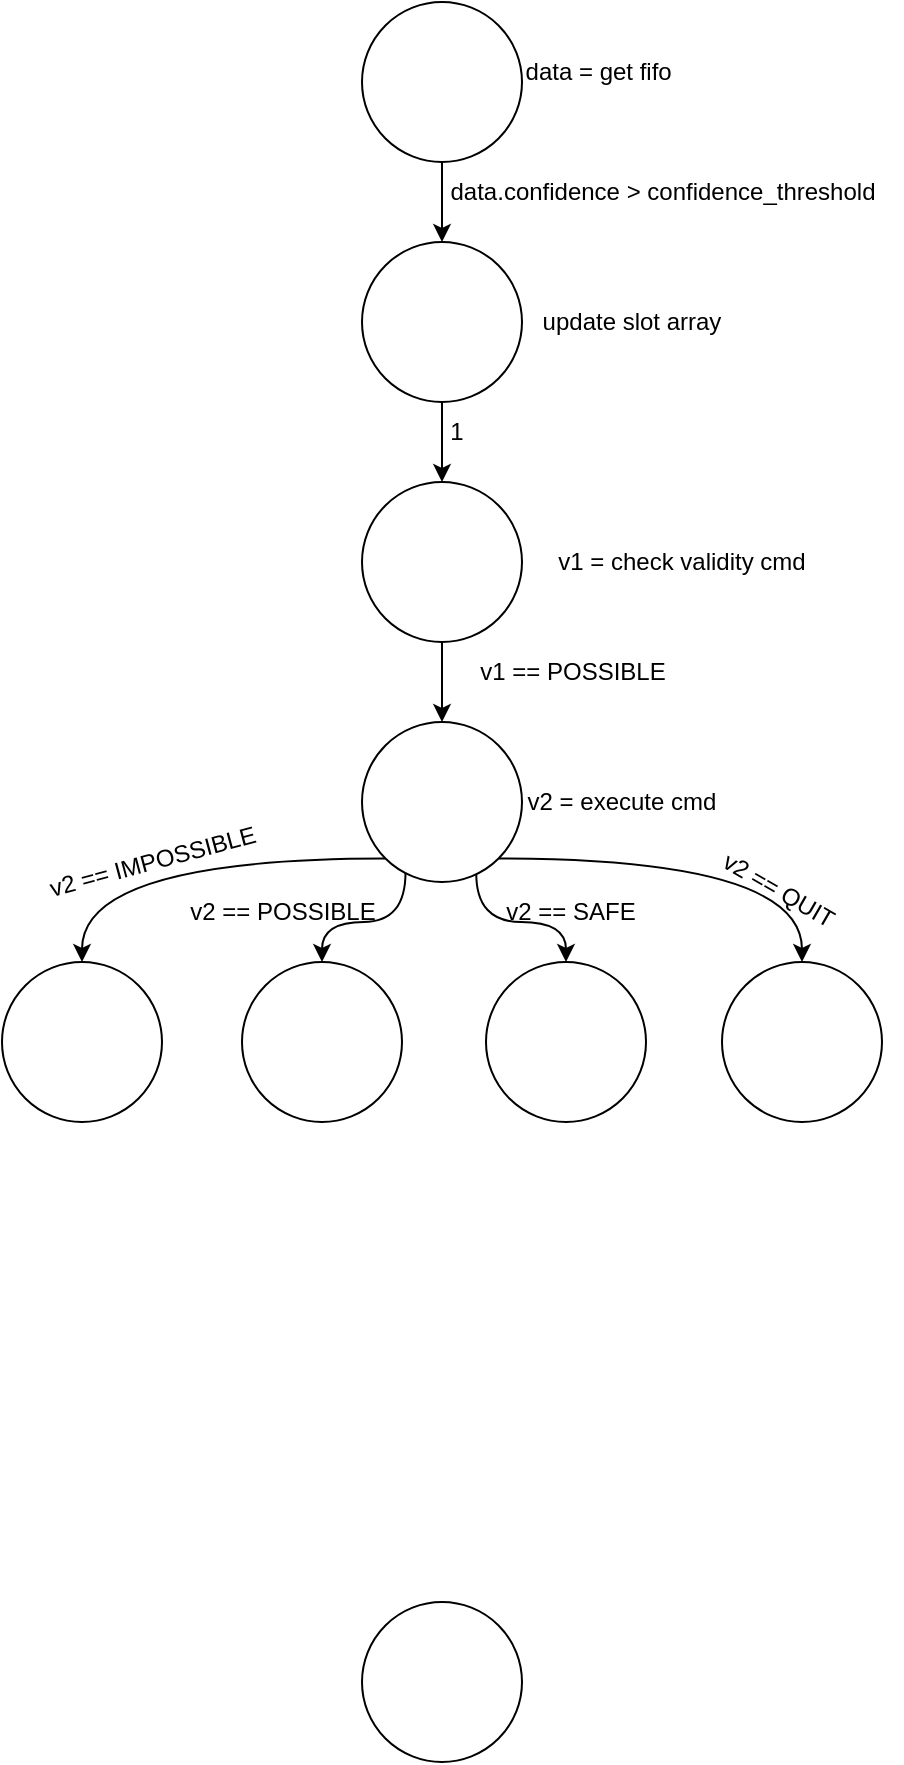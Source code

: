 <mxfile version="22.0.3" type="device">
  <diagram name="Page-1" id="ZY-ziPkChqjTqUsH5kNU">
    <mxGraphModel dx="830" dy="482" grid="1" gridSize="10" guides="1" tooltips="1" connect="1" arrows="1" fold="1" page="1" pageScale="1" pageWidth="827" pageHeight="1169" math="0" shadow="0">
      <root>
        <mxCell id="0" />
        <mxCell id="1" parent="0" />
        <mxCell id="80F1QADlnLDhOk_FnfgF-8" style="edgeStyle=orthogonalEdgeStyle;rounded=0;orthogonalLoop=1;jettySize=auto;html=1;entryX=0.5;entryY=0;entryDx=0;entryDy=0;" edge="1" parent="1" source="80F1QADlnLDhOk_FnfgF-1" target="80F1QADlnLDhOk_FnfgF-2">
          <mxGeometry relative="1" as="geometry" />
        </mxCell>
        <mxCell id="80F1QADlnLDhOk_FnfgF-1" value="" style="ellipse;whiteSpace=wrap;html=1;aspect=fixed;" vertex="1" parent="1">
          <mxGeometry x="320" y="160" width="80" height="80" as="geometry" />
        </mxCell>
        <mxCell id="80F1QADlnLDhOk_FnfgF-11" style="edgeStyle=orthogonalEdgeStyle;rounded=0;orthogonalLoop=1;jettySize=auto;html=1;entryX=0.5;entryY=0;entryDx=0;entryDy=0;" edge="1" parent="1" source="80F1QADlnLDhOk_FnfgF-2" target="80F1QADlnLDhOk_FnfgF-6">
          <mxGeometry relative="1" as="geometry" />
        </mxCell>
        <mxCell id="80F1QADlnLDhOk_FnfgF-2" value="" style="ellipse;whiteSpace=wrap;html=1;aspect=fixed;" vertex="1" parent="1">
          <mxGeometry x="320" y="280" width="80" height="80" as="geometry" />
        </mxCell>
        <mxCell id="80F1QADlnLDhOk_FnfgF-3" value="" style="ellipse;whiteSpace=wrap;html=1;aspect=fixed;" vertex="1" parent="1">
          <mxGeometry x="260" y="640" width="80" height="80" as="geometry" />
        </mxCell>
        <mxCell id="80F1QADlnLDhOk_FnfgF-24" style="edgeStyle=orthogonalEdgeStyle;rounded=0;orthogonalLoop=1;jettySize=auto;html=1;exitX=0.272;exitY=0.937;exitDx=0;exitDy=0;entryX=0.5;entryY=0;entryDx=0;entryDy=0;curved=1;exitPerimeter=0;" edge="1" parent="1" source="80F1QADlnLDhOk_FnfgF-4" target="80F1QADlnLDhOk_FnfgF-3">
          <mxGeometry relative="1" as="geometry" />
        </mxCell>
        <mxCell id="80F1QADlnLDhOk_FnfgF-25" style="edgeStyle=orthogonalEdgeStyle;rounded=0;orthogonalLoop=1;jettySize=auto;html=1;exitX=0;exitY=1;exitDx=0;exitDy=0;entryX=0.5;entryY=0;entryDx=0;entryDy=0;curved=1;" edge="1" parent="1" source="80F1QADlnLDhOk_FnfgF-4" target="80F1QADlnLDhOk_FnfgF-22">
          <mxGeometry relative="1" as="geometry" />
        </mxCell>
        <mxCell id="80F1QADlnLDhOk_FnfgF-26" style="edgeStyle=orthogonalEdgeStyle;rounded=0;orthogonalLoop=1;jettySize=auto;html=1;exitX=0.714;exitY=0.944;exitDx=0;exitDy=0;entryX=0.5;entryY=0;entryDx=0;entryDy=0;curved=1;exitPerimeter=0;" edge="1" parent="1" source="80F1QADlnLDhOk_FnfgF-4" target="80F1QADlnLDhOk_FnfgF-20">
          <mxGeometry relative="1" as="geometry" />
        </mxCell>
        <mxCell id="80F1QADlnLDhOk_FnfgF-27" style="edgeStyle=orthogonalEdgeStyle;rounded=0;orthogonalLoop=1;jettySize=auto;html=1;exitX=1;exitY=1;exitDx=0;exitDy=0;entryX=0.5;entryY=0;entryDx=0;entryDy=0;curved=1;" edge="1" parent="1" source="80F1QADlnLDhOk_FnfgF-4" target="80F1QADlnLDhOk_FnfgF-21">
          <mxGeometry relative="1" as="geometry" />
        </mxCell>
        <mxCell id="80F1QADlnLDhOk_FnfgF-4" value="" style="ellipse;whiteSpace=wrap;html=1;aspect=fixed;" vertex="1" parent="1">
          <mxGeometry x="320" y="520" width="80" height="80" as="geometry" />
        </mxCell>
        <mxCell id="80F1QADlnLDhOk_FnfgF-5" value="" style="ellipse;whiteSpace=wrap;html=1;aspect=fixed;" vertex="1" parent="1">
          <mxGeometry x="320" y="960" width="80" height="80" as="geometry" />
        </mxCell>
        <mxCell id="80F1QADlnLDhOk_FnfgF-16" style="edgeStyle=orthogonalEdgeStyle;rounded=0;orthogonalLoop=1;jettySize=auto;html=1;entryX=0.5;entryY=0;entryDx=0;entryDy=0;" edge="1" parent="1" source="80F1QADlnLDhOk_FnfgF-6" target="80F1QADlnLDhOk_FnfgF-4">
          <mxGeometry relative="1" as="geometry" />
        </mxCell>
        <mxCell id="80F1QADlnLDhOk_FnfgF-6" value="" style="ellipse;whiteSpace=wrap;html=1;aspect=fixed;" vertex="1" parent="1">
          <mxGeometry x="320" y="400" width="80" height="80" as="geometry" />
        </mxCell>
        <mxCell id="80F1QADlnLDhOk_FnfgF-7" value="data = get fifo&amp;nbsp;" style="text;html=1;strokeColor=none;fillColor=none;align=center;verticalAlign=middle;whiteSpace=wrap;rounded=0;" vertex="1" parent="1">
          <mxGeometry x="400" y="180" width="80" height="30" as="geometry" />
        </mxCell>
        <mxCell id="80F1QADlnLDhOk_FnfgF-9" value="data.confidence &amp;gt; confidence_threshold" style="text;html=1;align=center;verticalAlign=middle;resizable=0;points=[];autosize=1;strokeColor=none;fillColor=none;" vertex="1" parent="1">
          <mxGeometry x="350" y="240" width="240" height="30" as="geometry" />
        </mxCell>
        <mxCell id="80F1QADlnLDhOk_FnfgF-10" value="update slot array" style="text;html=1;strokeColor=none;fillColor=none;align=center;verticalAlign=middle;whiteSpace=wrap;rounded=0;" vertex="1" parent="1">
          <mxGeometry x="400" y="305" width="110" height="30" as="geometry" />
        </mxCell>
        <mxCell id="80F1QADlnLDhOk_FnfgF-14" value="1" style="text;html=1;align=center;verticalAlign=middle;resizable=0;points=[];autosize=1;strokeColor=none;fillColor=none;" vertex="1" parent="1">
          <mxGeometry x="352" y="360" width="30" height="30" as="geometry" />
        </mxCell>
        <mxCell id="80F1QADlnLDhOk_FnfgF-15" value="v1 = check validity cmd" style="text;html=1;strokeColor=none;fillColor=none;align=center;verticalAlign=middle;whiteSpace=wrap;rounded=0;" vertex="1" parent="1">
          <mxGeometry x="400" y="425" width="160" height="30" as="geometry" />
        </mxCell>
        <mxCell id="80F1QADlnLDhOk_FnfgF-17" value="v1 == POSSIBLE" style="text;html=1;align=center;verticalAlign=middle;resizable=0;points=[];autosize=1;strokeColor=none;fillColor=none;" vertex="1" parent="1">
          <mxGeometry x="365" y="480" width="120" height="30" as="geometry" />
        </mxCell>
        <mxCell id="80F1QADlnLDhOk_FnfgF-19" value="v2 = execute cmd" style="text;html=1;strokeColor=none;fillColor=none;align=center;verticalAlign=middle;whiteSpace=wrap;rounded=0;" vertex="1" parent="1">
          <mxGeometry x="380" y="545" width="140" height="30" as="geometry" />
        </mxCell>
        <mxCell id="80F1QADlnLDhOk_FnfgF-20" value="" style="ellipse;whiteSpace=wrap;html=1;aspect=fixed;" vertex="1" parent="1">
          <mxGeometry x="382" y="640" width="80" height="80" as="geometry" />
        </mxCell>
        <mxCell id="80F1QADlnLDhOk_FnfgF-21" value="" style="ellipse;whiteSpace=wrap;html=1;aspect=fixed;" vertex="1" parent="1">
          <mxGeometry x="500" y="640" width="80" height="80" as="geometry" />
        </mxCell>
        <mxCell id="80F1QADlnLDhOk_FnfgF-22" value="" style="ellipse;whiteSpace=wrap;html=1;aspect=fixed;" vertex="1" parent="1">
          <mxGeometry x="140" y="640" width="80" height="80" as="geometry" />
        </mxCell>
        <mxCell id="80F1QADlnLDhOk_FnfgF-28" value="v2 == IMPOSSIBLE" style="text;html=1;align=center;verticalAlign=middle;resizable=0;points=[];autosize=1;strokeColor=none;fillColor=none;rotation=-15;" vertex="1" parent="1">
          <mxGeometry x="150" y="575" width="130" height="30" as="geometry" />
        </mxCell>
        <mxCell id="80F1QADlnLDhOk_FnfgF-29" value="v2 == POSSIBLE" style="text;html=1;align=center;verticalAlign=middle;resizable=0;points=[];autosize=1;strokeColor=none;fillColor=none;rotation=0;" vertex="1" parent="1">
          <mxGeometry x="220" y="600" width="120" height="30" as="geometry" />
        </mxCell>
        <mxCell id="80F1QADlnLDhOk_FnfgF-30" value="v2 == SAFE" style="text;html=1;align=center;verticalAlign=middle;resizable=0;points=[];autosize=1;strokeColor=none;fillColor=none;rotation=0;" vertex="1" parent="1">
          <mxGeometry x="379" y="600" width="90" height="30" as="geometry" />
        </mxCell>
        <mxCell id="80F1QADlnLDhOk_FnfgF-31" value="v2 == QUIT" style="text;html=1;align=center;verticalAlign=middle;resizable=0;points=[];autosize=1;strokeColor=none;fillColor=none;rotation=30;" vertex="1" parent="1">
          <mxGeometry x="483" y="589" width="90" height="30" as="geometry" />
        </mxCell>
      </root>
    </mxGraphModel>
  </diagram>
</mxfile>
